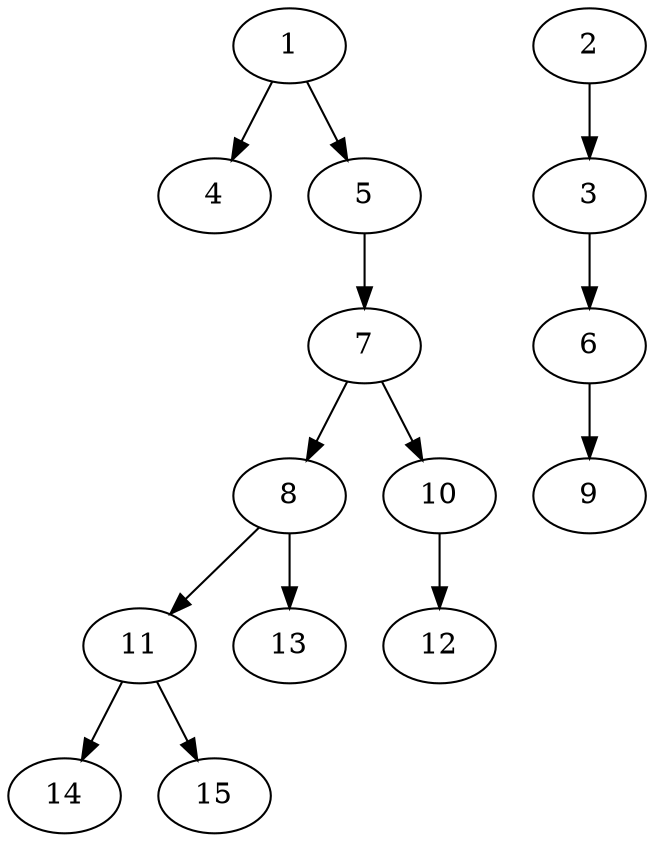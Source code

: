// DAG (tier=1-easy, mode=compute, n=15, ccr=0.252, fat=0.496, density=0.276, regular=0.692, jump=0.041, mindata=262144, maxdata=2097152)
// DAG automatically generated by daggen at Sun Aug 24 16:33:32 2025
// /home/ermia/Project/Environments/daggen/bin/daggen --dot --ccr 0.252 --fat 0.496 --regular 0.692 --density 0.276 --jump 0.041 --mindata 262144 --maxdata 2097152 -n 15 
digraph G {
  1 [size="59152486235604560", alpha="0.10", expect_size="29576243117802280"]
  1 -> 4 [size ="32720814080000"]
  1 -> 5 [size ="32720814080000"]
  2 [size="50974858752608616", alpha="0.17", expect_size="25487429376304308"]
  2 -> 3 [size ="20023817011200"]
  3 [size="8564190549437841408", alpha="0.00", expect_size="4282095274718920704"]
  3 -> 6 [size ="33487356690432"]
  4 [size="17402061953674020", alpha="0.12", expect_size="8701030976837010"]
  5 [size="14990831999085314", alpha="0.09", expect_size="7495415999542657"]
  5 -> 7 [size ="13444891803648"]
  6 [size="20975776959712", alpha="0.01", expect_size="10487888479856"]
  6 -> 9 [size ="1262854602752"]
  7 [size="15244014402407784", alpha="0.19", expect_size="7622007201203892"]
  7 -> 8 [size ="12939964710912"]
  7 -> 10 [size ="12939964710912"]
  8 [size="6787511890399461376", alpha="0.17", expect_size="3393755945199730688"]
  8 -> 11 [size ="28678981419008"]
  8 -> 13 [size ="28678981419008"]
  9 [size="1152921504606846976", alpha="0.03", expect_size="576460752303423488"]
  10 [size="35227101355382208", alpha="0.13", expect_size="17613550677691104"]
  10 -> 12 [size ="19000406835200"]
  11 [size="2830254881262418", alpha="0.01", expect_size="1415127440631209"]
  11 -> 14 [size ="4169347891200"]
  11 -> 15 [size ="4169347891200"]
  12 [size="640967699345702912", alpha="0.18", expect_size="320483849672851456"]
  13 [size="76426277718750", alpha="0.04", expect_size="38213138859375"]
  14 [size="3212860079371976704", alpha="0.04", expect_size="1606430039685988352"]
  15 [size="64678221748109312", alpha="0.19", expect_size="32339110874054656"]
}